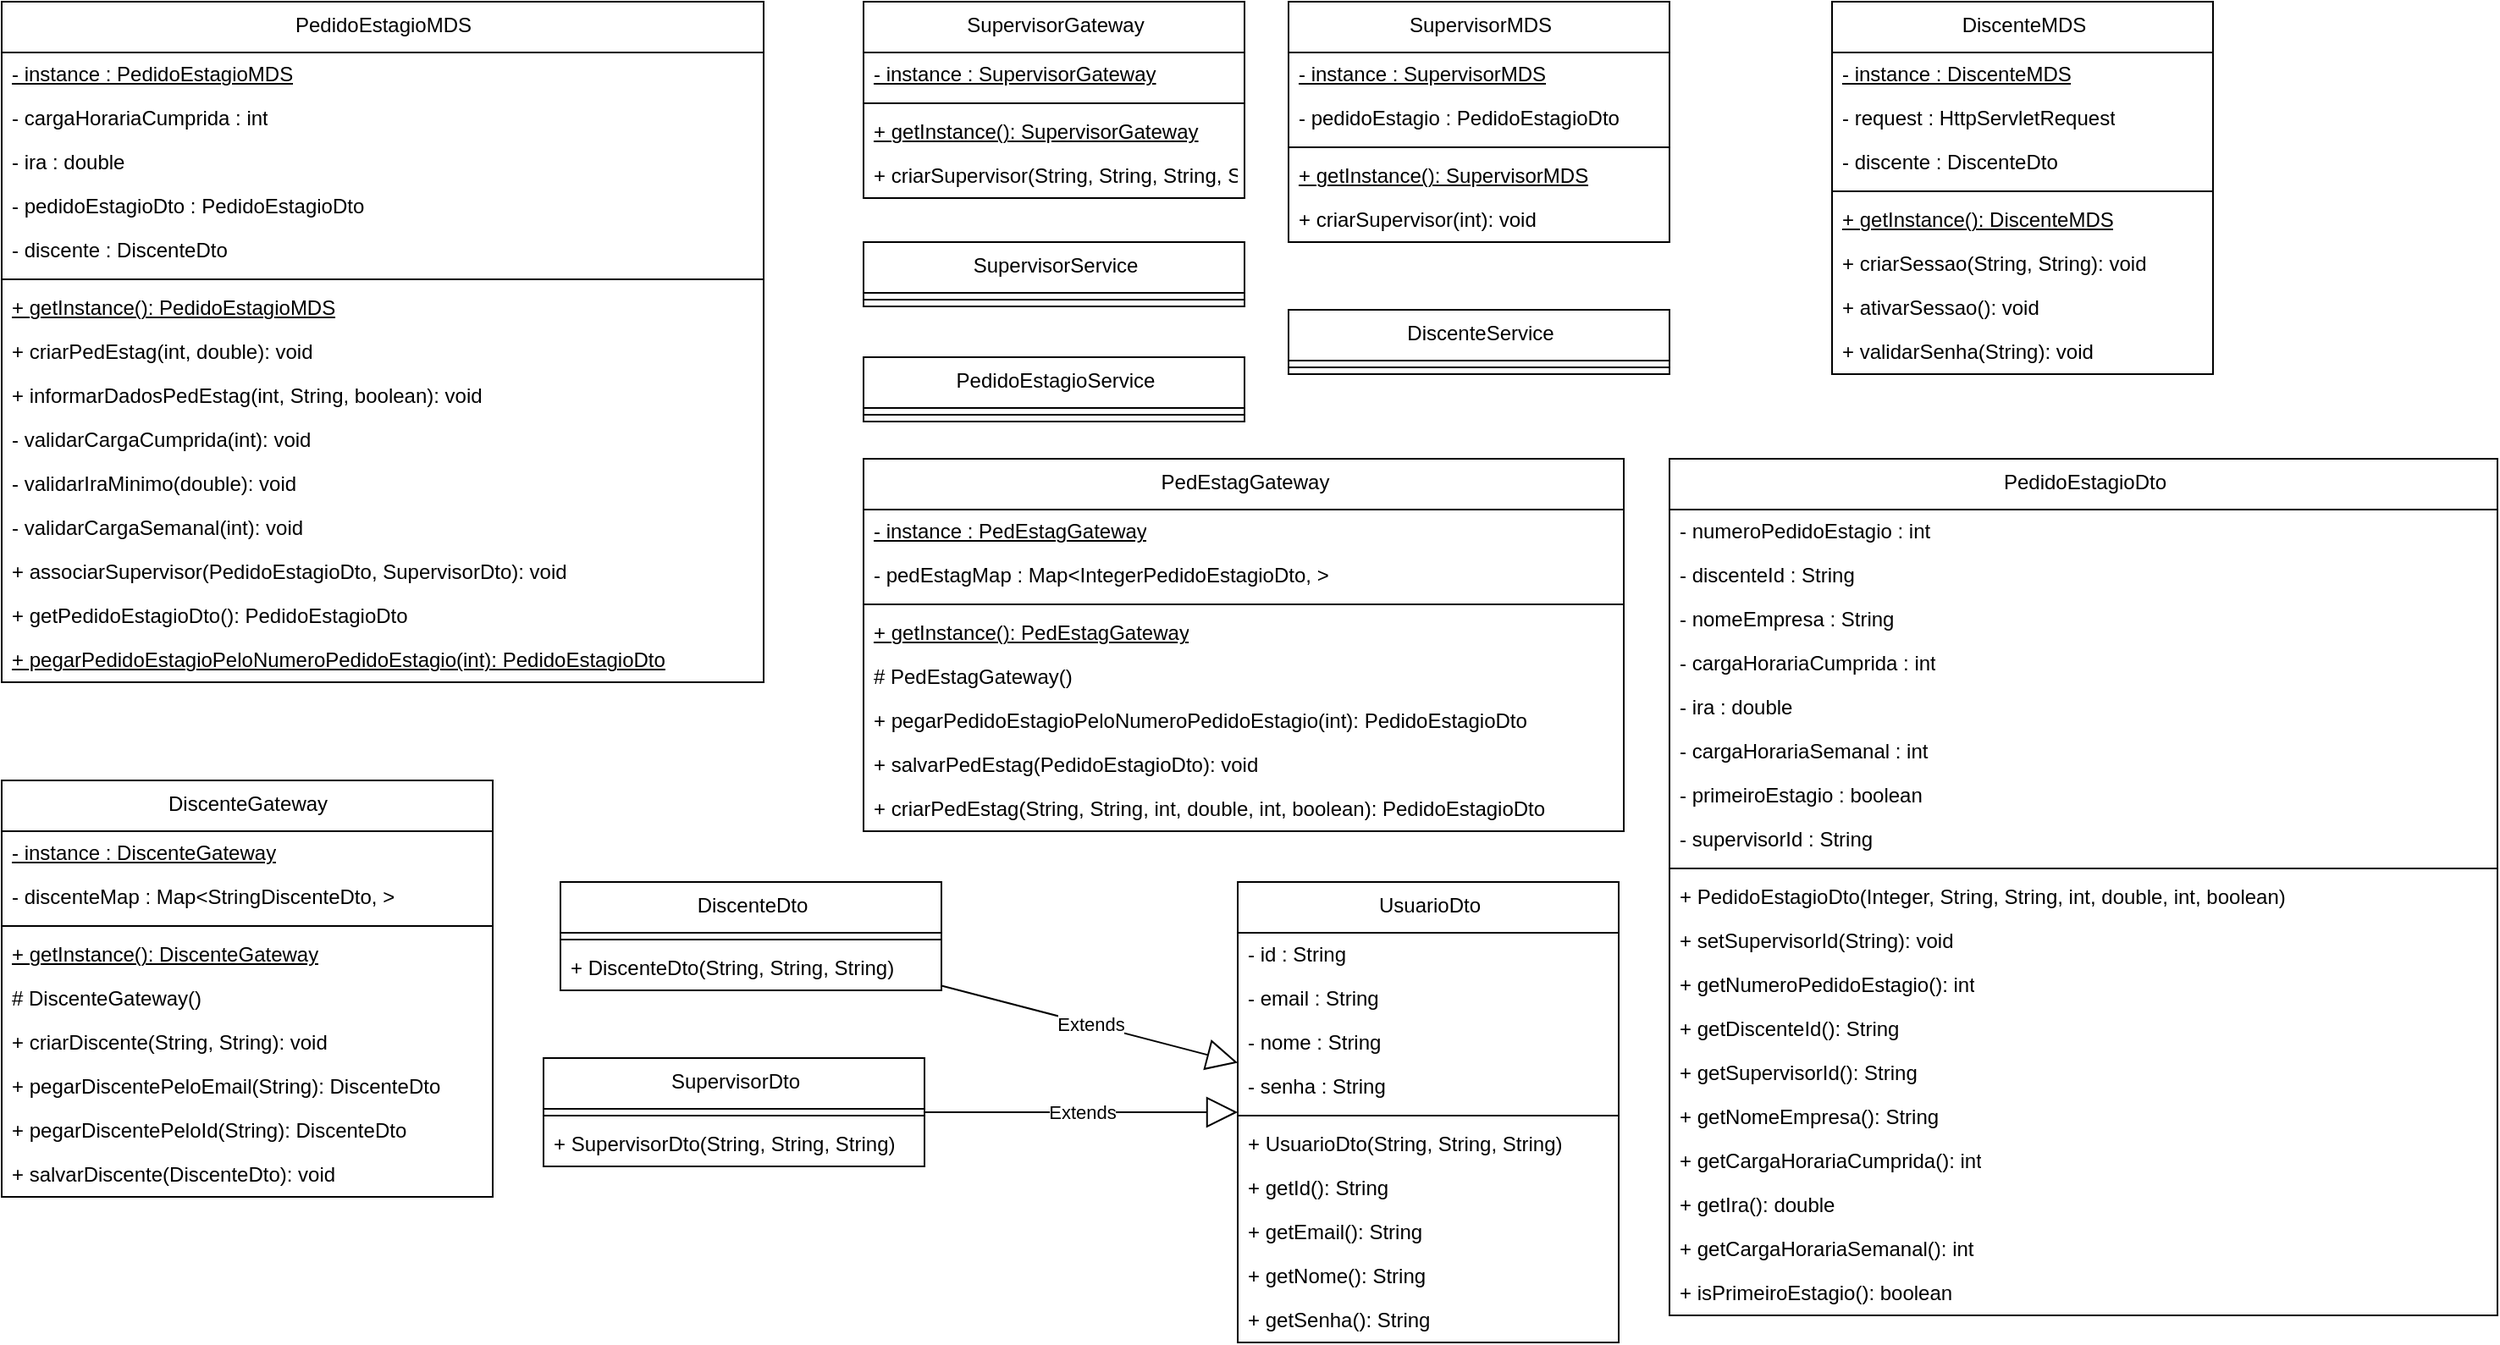 <mxfile>
    <diagram id="wIuH8ncp28_GqBe3SETP" name="Page-1">
        <mxGraphModel dx="1786" dy="-1254" grid="1" gridSize="10" guides="1" tooltips="1" connect="1" arrows="1" fold="1" page="1" pageScale="1" pageWidth="850" pageHeight="1100" math="0" shadow="0">
            <root>
                <mxCell id="0"/>
                <mxCell id="1" parent="0"/>
                <mxCell id="27" value="PedidoEstagioService" style="swimlane;fontStyle=0;align=center;verticalAlign=top;childLayout=stackLayout;horizontal=1;startSize=30;horizontalStack=0;resizeParent=1;resizeParentMax=0;resizeLast=0;collapsible=0;marginBottom=0;html=1;" parent="1" vertex="1">
                    <mxGeometry x="579" y="2590" width="225" height="38" as="geometry"/>
                </mxCell>
                <mxCell id="28" style="line;strokeWidth=1;fillColor=none;align=left;verticalAlign=middle;spacingTop=-1;spacingLeft=3;spacingRight=3;rotatable=0;labelPosition=right;points=[];portConstraint=eastwest;" parent="27" vertex="1">
                    <mxGeometry y="30" width="225" height="8" as="geometry"/>
                </mxCell>
                <mxCell id="30" value="DiscenteService" style="swimlane;fontStyle=0;align=center;verticalAlign=top;childLayout=stackLayout;horizontal=1;startSize=30;horizontalStack=0;resizeParent=1;resizeParentMax=0;resizeLast=0;collapsible=0;marginBottom=0;html=1;" parent="1" vertex="1">
                    <mxGeometry x="830" y="2562" width="225" height="38" as="geometry"/>
                </mxCell>
                <mxCell id="31" style="line;strokeWidth=1;fillColor=none;align=left;verticalAlign=middle;spacingTop=-1;spacingLeft=3;spacingRight=3;rotatable=0;labelPosition=right;points=[];portConstraint=eastwest;" parent="30" vertex="1">
                    <mxGeometry y="30" width="225" height="8" as="geometry"/>
                </mxCell>
                <mxCell id="33" value="SupervisorService" style="swimlane;fontStyle=0;align=center;verticalAlign=top;childLayout=stackLayout;horizontal=1;startSize=30;horizontalStack=0;resizeParent=1;resizeParentMax=0;resizeLast=0;collapsible=0;marginBottom=0;html=1;" parent="1" vertex="1">
                    <mxGeometry x="579" y="2522" width="225" height="38" as="geometry"/>
                </mxCell>
                <mxCell id="34" style="line;strokeWidth=1;fillColor=none;align=left;verticalAlign=middle;spacingTop=-1;spacingLeft=3;spacingRight=3;rotatable=0;labelPosition=right;points=[];portConstraint=eastwest;" parent="33" vertex="1">
                    <mxGeometry y="30" width="225" height="8" as="geometry"/>
                </mxCell>
                <mxCell id="36" value="SupervisorMDS" style="swimlane;fontStyle=0;align=center;verticalAlign=top;childLayout=stackLayout;horizontal=1;startSize=30;horizontalStack=0;resizeParent=1;resizeParentMax=0;resizeLast=0;collapsible=0;marginBottom=0;html=1;" parent="1" vertex="1">
                    <mxGeometry x="830" y="2380" width="225" height="142" as="geometry"/>
                </mxCell>
                <mxCell id="37" value="- instance : SupervisorMDS" style="text;html=1;strokeColor=none;fillColor=none;align=left;verticalAlign=middle;spacingLeft=4;spacingRight=4;overflow=hidden;rotatable=0;points=[[0,0.5],[1,0.5]];portConstraint=eastwest;fontStyle=4;" parent="36" vertex="1">
                    <mxGeometry y="30" width="225" height="26" as="geometry"/>
                </mxCell>
                <mxCell id="38" value="- pedidoEstagio : PedidoEstagioDto" style="text;html=1;strokeColor=none;fillColor=none;align=left;verticalAlign=middle;spacingLeft=4;spacingRight=4;overflow=hidden;rotatable=0;points=[[0,0.5],[1,0.5]];portConstraint=eastwest;" parent="36" vertex="1">
                    <mxGeometry y="56" width="225" height="26" as="geometry"/>
                </mxCell>
                <mxCell id="39" style="line;strokeWidth=1;fillColor=none;align=left;verticalAlign=middle;spacingTop=-1;spacingLeft=3;spacingRight=3;rotatable=0;labelPosition=right;points=[];portConstraint=eastwest;" parent="36" vertex="1">
                    <mxGeometry y="82" width="225" height="8" as="geometry"/>
                </mxCell>
                <mxCell id="40" value="+ getInstance(): SupervisorMDS" style="text;html=1;strokeColor=none;fillColor=none;align=left;verticalAlign=middle;spacingLeft=4;spacingRight=4;overflow=hidden;rotatable=0;points=[[0,0.5],[1,0.5]];portConstraint=eastwest;fontStyle=4;" parent="36" vertex="1">
                    <mxGeometry y="90" width="225" height="26" as="geometry"/>
                </mxCell>
                <mxCell id="41" value="+ criarSupervisor(int): void" style="text;html=1;strokeColor=none;fillColor=none;align=left;verticalAlign=middle;spacingLeft=4;spacingRight=4;overflow=hidden;rotatable=0;points=[[0,0.5],[1,0.5]];portConstraint=eastwest;" parent="36" vertex="1">
                    <mxGeometry y="116" width="225" height="26" as="geometry"/>
                </mxCell>
                <mxCell id="42" value="DiscenteMDS" style="swimlane;fontStyle=0;align=center;verticalAlign=top;childLayout=stackLayout;horizontal=1;startSize=30;horizontalStack=0;resizeParent=1;resizeParentMax=0;resizeLast=0;collapsible=0;marginBottom=0;html=1;" parent="1" vertex="1">
                    <mxGeometry x="1151" y="2380" width="225" height="220" as="geometry"/>
                </mxCell>
                <mxCell id="43" value="- instance : DiscenteMDS" style="text;html=1;strokeColor=none;fillColor=none;align=left;verticalAlign=middle;spacingLeft=4;spacingRight=4;overflow=hidden;rotatable=0;points=[[0,0.5],[1,0.5]];portConstraint=eastwest;fontStyle=4;" parent="42" vertex="1">
                    <mxGeometry y="30" width="225" height="26" as="geometry"/>
                </mxCell>
                <mxCell id="44" value="- request : HttpServletRequest" style="text;html=1;strokeColor=none;fillColor=none;align=left;verticalAlign=middle;spacingLeft=4;spacingRight=4;overflow=hidden;rotatable=0;points=[[0,0.5],[1,0.5]];portConstraint=eastwest;" parent="42" vertex="1">
                    <mxGeometry y="56" width="225" height="26" as="geometry"/>
                </mxCell>
                <mxCell id="45" value="- discente : DiscenteDto" style="text;html=1;strokeColor=none;fillColor=none;align=left;verticalAlign=middle;spacingLeft=4;spacingRight=4;overflow=hidden;rotatable=0;points=[[0,0.5],[1,0.5]];portConstraint=eastwest;" parent="42" vertex="1">
                    <mxGeometry y="82" width="225" height="26" as="geometry"/>
                </mxCell>
                <mxCell id="46" style="line;strokeWidth=1;fillColor=none;align=left;verticalAlign=middle;spacingTop=-1;spacingLeft=3;spacingRight=3;rotatable=0;labelPosition=right;points=[];portConstraint=eastwest;" parent="42" vertex="1">
                    <mxGeometry y="108" width="225" height="8" as="geometry"/>
                </mxCell>
                <mxCell id="47" value="+ getInstance(): DiscenteMDS" style="text;html=1;strokeColor=none;fillColor=none;align=left;verticalAlign=middle;spacingLeft=4;spacingRight=4;overflow=hidden;rotatable=0;points=[[0,0.5],[1,0.5]];portConstraint=eastwest;fontStyle=4;" parent="42" vertex="1">
                    <mxGeometry y="116" width="225" height="26" as="geometry"/>
                </mxCell>
                <mxCell id="48" value="+ criarSessao(String, String): void" style="text;html=1;strokeColor=none;fillColor=none;align=left;verticalAlign=middle;spacingLeft=4;spacingRight=4;overflow=hidden;rotatable=0;points=[[0,0.5],[1,0.5]];portConstraint=eastwest;" parent="42" vertex="1">
                    <mxGeometry y="142" width="225" height="26" as="geometry"/>
                </mxCell>
                <mxCell id="49" value="+ ativarSessao(): void" style="text;html=1;strokeColor=none;fillColor=none;align=left;verticalAlign=middle;spacingLeft=4;spacingRight=4;overflow=hidden;rotatable=0;points=[[0,0.5],[1,0.5]];portConstraint=eastwest;" parent="42" vertex="1">
                    <mxGeometry y="168" width="225" height="26" as="geometry"/>
                </mxCell>
                <mxCell id="50" value="+ validarSenha(String): void" style="text;html=1;strokeColor=none;fillColor=none;align=left;verticalAlign=middle;spacingLeft=4;spacingRight=4;overflow=hidden;rotatable=0;points=[[0,0.5],[1,0.5]];portConstraint=eastwest;" parent="42" vertex="1">
                    <mxGeometry y="194" width="225" height="26" as="geometry"/>
                </mxCell>
                <mxCell id="52" value="PedidoEstagioMDS" style="swimlane;fontStyle=0;align=center;verticalAlign=top;childLayout=stackLayout;horizontal=1;startSize=30;horizontalStack=0;resizeParent=1;resizeParentMax=0;resizeLast=0;collapsible=0;marginBottom=0;html=1;" parent="1" vertex="1">
                    <mxGeometry x="70" y="2380" width="450" height="402" as="geometry"/>
                </mxCell>
                <mxCell id="53" value="- instance : PedidoEstagioMDS" style="text;html=1;strokeColor=none;fillColor=none;align=left;verticalAlign=middle;spacingLeft=4;spacingRight=4;overflow=hidden;rotatable=0;points=[[0,0.5],[1,0.5]];portConstraint=eastwest;fontStyle=4;" parent="52" vertex="1">
                    <mxGeometry y="30" width="450" height="26" as="geometry"/>
                </mxCell>
                <mxCell id="54" value="- cargaHorariaCumprida : int" style="text;html=1;strokeColor=none;fillColor=none;align=left;verticalAlign=middle;spacingLeft=4;spacingRight=4;overflow=hidden;rotatable=0;points=[[0,0.5],[1,0.5]];portConstraint=eastwest;" parent="52" vertex="1">
                    <mxGeometry y="56" width="450" height="26" as="geometry"/>
                </mxCell>
                <mxCell id="55" value="- ira : double" style="text;html=1;strokeColor=none;fillColor=none;align=left;verticalAlign=middle;spacingLeft=4;spacingRight=4;overflow=hidden;rotatable=0;points=[[0,0.5],[1,0.5]];portConstraint=eastwest;" parent="52" vertex="1">
                    <mxGeometry y="82" width="450" height="26" as="geometry"/>
                </mxCell>
                <mxCell id="56" value="- pedidoEstagioDto : PedidoEstagioDto" style="text;html=1;strokeColor=none;fillColor=none;align=left;verticalAlign=middle;spacingLeft=4;spacingRight=4;overflow=hidden;rotatable=0;points=[[0,0.5],[1,0.5]];portConstraint=eastwest;" parent="52" vertex="1">
                    <mxGeometry y="108" width="450" height="26" as="geometry"/>
                </mxCell>
                <mxCell id="57" value="- discente : DiscenteDto" style="text;html=1;strokeColor=none;fillColor=none;align=left;verticalAlign=middle;spacingLeft=4;spacingRight=4;overflow=hidden;rotatable=0;points=[[0,0.5],[1,0.5]];portConstraint=eastwest;" parent="52" vertex="1">
                    <mxGeometry y="134" width="450" height="26" as="geometry"/>
                </mxCell>
                <mxCell id="58" style="line;strokeWidth=1;fillColor=none;align=left;verticalAlign=middle;spacingTop=-1;spacingLeft=3;spacingRight=3;rotatable=0;labelPosition=right;points=[];portConstraint=eastwest;" parent="52" vertex="1">
                    <mxGeometry y="160" width="450" height="8" as="geometry"/>
                </mxCell>
                <mxCell id="59" value="+ getInstance(): PedidoEstagioMDS" style="text;html=1;strokeColor=none;fillColor=none;align=left;verticalAlign=middle;spacingLeft=4;spacingRight=4;overflow=hidden;rotatable=0;points=[[0,0.5],[1,0.5]];portConstraint=eastwest;fontStyle=4;" parent="52" vertex="1">
                    <mxGeometry y="168" width="450" height="26" as="geometry"/>
                </mxCell>
                <mxCell id="60" value="+ criarPedEstag(int, double): void" style="text;html=1;strokeColor=none;fillColor=none;align=left;verticalAlign=middle;spacingLeft=4;spacingRight=4;overflow=hidden;rotatable=0;points=[[0,0.5],[1,0.5]];portConstraint=eastwest;" parent="52" vertex="1">
                    <mxGeometry y="194" width="450" height="26" as="geometry"/>
                </mxCell>
                <mxCell id="61" value="+ informarDadosPedEstag(int, String, boolean): void" style="text;html=1;strokeColor=none;fillColor=none;align=left;verticalAlign=middle;spacingLeft=4;spacingRight=4;overflow=hidden;rotatable=0;points=[[0,0.5],[1,0.5]];portConstraint=eastwest;" parent="52" vertex="1">
                    <mxGeometry y="220" width="450" height="26" as="geometry"/>
                </mxCell>
                <mxCell id="63" value="- validarCargaCumprida(int): void" style="text;html=1;strokeColor=none;fillColor=none;align=left;verticalAlign=middle;spacingLeft=4;spacingRight=4;overflow=hidden;rotatable=0;points=[[0,0.5],[1,0.5]];portConstraint=eastwest;" parent="52" vertex="1">
                    <mxGeometry y="246" width="450" height="26" as="geometry"/>
                </mxCell>
                <mxCell id="64" value="- validarIraMinimo(double): void" style="text;html=1;strokeColor=none;fillColor=none;align=left;verticalAlign=middle;spacingLeft=4;spacingRight=4;overflow=hidden;rotatable=0;points=[[0,0.5],[1,0.5]];portConstraint=eastwest;" parent="52" vertex="1">
                    <mxGeometry y="272" width="450" height="26" as="geometry"/>
                </mxCell>
                <mxCell id="65" value="- validarCargaSemanal(int): void" style="text;html=1;strokeColor=none;fillColor=none;align=left;verticalAlign=middle;spacingLeft=4;spacingRight=4;overflow=hidden;rotatable=0;points=[[0,0.5],[1,0.5]];portConstraint=eastwest;" parent="52" vertex="1">
                    <mxGeometry y="298" width="450" height="26" as="geometry"/>
                </mxCell>
                <mxCell id="66" value="+ associarSupervisor(PedidoEstagioDto, SupervisorDto): void" style="text;html=1;strokeColor=none;fillColor=none;align=left;verticalAlign=middle;spacingLeft=4;spacingRight=4;overflow=hidden;rotatable=0;points=[[0,0.5],[1,0.5]];portConstraint=eastwest;" parent="52" vertex="1">
                    <mxGeometry y="324" width="450" height="26" as="geometry"/>
                </mxCell>
                <mxCell id="68" value="+ getPedidoEstagioDto(): PedidoEstagioDto" style="text;html=1;strokeColor=none;fillColor=none;align=left;verticalAlign=middle;spacingLeft=4;spacingRight=4;overflow=hidden;rotatable=0;points=[[0,0.5],[1,0.5]];portConstraint=eastwest;" parent="52" vertex="1">
                    <mxGeometry y="350" width="450" height="26" as="geometry"/>
                </mxCell>
                <mxCell id="67" value="+ pegarPedidoEstagioPeloNumeroPedidoEstagio(int): PedidoEstagioDto" style="text;html=1;strokeColor=none;fillColor=none;align=left;verticalAlign=middle;spacingLeft=4;spacingRight=4;overflow=hidden;rotatable=0;points=[[0,0.5],[1,0.5]];portConstraint=eastwest;fontStyle=4;" parent="52" vertex="1">
                    <mxGeometry y="376" width="450" height="26" as="geometry"/>
                </mxCell>
                <mxCell id="72" value="SupervisorGateway" style="swimlane;fontStyle=0;align=center;verticalAlign=top;childLayout=stackLayout;horizontal=1;startSize=30;horizontalStack=0;resizeParent=1;resizeParentMax=0;resizeLast=0;collapsible=0;marginBottom=0;html=1;" parent="1" vertex="1">
                    <mxGeometry x="579" y="2380" width="225" height="116" as="geometry"/>
                </mxCell>
                <mxCell id="73" value="- instance : SupervisorGateway" style="text;html=1;strokeColor=none;fillColor=none;align=left;verticalAlign=middle;spacingLeft=4;spacingRight=4;overflow=hidden;rotatable=0;points=[[0,0.5],[1,0.5]];portConstraint=eastwest;fontStyle=4;" parent="72" vertex="1">
                    <mxGeometry y="30" width="225" height="26" as="geometry"/>
                </mxCell>
                <mxCell id="74" style="line;strokeWidth=1;fillColor=none;align=left;verticalAlign=middle;spacingTop=-1;spacingLeft=3;spacingRight=3;rotatable=0;labelPosition=right;points=[];portConstraint=eastwest;" parent="72" vertex="1">
                    <mxGeometry y="56" width="225" height="8" as="geometry"/>
                </mxCell>
                <mxCell id="75" value="+ getInstance(): SupervisorGateway" style="text;html=1;strokeColor=none;fillColor=none;align=left;verticalAlign=middle;spacingLeft=4;spacingRight=4;overflow=hidden;rotatable=0;points=[[0,0.5],[1,0.5]];portConstraint=eastwest;fontStyle=4;" parent="72" vertex="1">
                    <mxGeometry y="64" width="225" height="26" as="geometry"/>
                </mxCell>
                <mxCell id="77" value="+ criarSupervisor(String, String, String, String, String): SupervisorDto" style="text;html=1;strokeColor=none;fillColor=none;align=left;verticalAlign=middle;spacingLeft=4;spacingRight=4;overflow=hidden;rotatable=0;points=[[0,0.5],[1,0.5]];portConstraint=eastwest;" parent="72" vertex="1">
                    <mxGeometry y="90" width="225" height="26" as="geometry"/>
                </mxCell>
                <mxCell id="78" value="DiscenteGateway" style="swimlane;fontStyle=0;align=center;verticalAlign=top;childLayout=stackLayout;horizontal=1;startSize=30;horizontalStack=0;resizeParent=1;resizeParentMax=0;resizeLast=0;collapsible=0;marginBottom=0;html=1;" parent="1" vertex="1">
                    <mxGeometry x="70" y="2840" width="290" height="246" as="geometry"/>
                </mxCell>
                <mxCell id="79" value="- instance : DiscenteGateway" style="text;html=1;strokeColor=none;fillColor=none;align=left;verticalAlign=middle;spacingLeft=4;spacingRight=4;overflow=hidden;rotatable=0;points=[[0,0.5],[1,0.5]];portConstraint=eastwest;fontStyle=4;" parent="78" vertex="1">
                    <mxGeometry y="30" width="290" height="26" as="geometry"/>
                </mxCell>
                <mxCell id="80" value="- discenteMap : Map&lt;String,DiscenteDto&gt;&amp;lt;StringDiscenteDto, &amp;gt;" style="text;html=1;strokeColor=none;fillColor=none;align=left;verticalAlign=middle;spacingLeft=4;spacingRight=4;overflow=hidden;rotatable=0;points=[[0,0.5],[1,0.5]];portConstraint=eastwest;" parent="78" vertex="1">
                    <mxGeometry y="56" width="290" height="26" as="geometry"/>
                </mxCell>
                <mxCell id="81" style="line;strokeWidth=1;fillColor=none;align=left;verticalAlign=middle;spacingTop=-1;spacingLeft=3;spacingRight=3;rotatable=0;labelPosition=right;points=[];portConstraint=eastwest;" parent="78" vertex="1">
                    <mxGeometry y="82" width="290" height="8" as="geometry"/>
                </mxCell>
                <mxCell id="82" value="+ getInstance(): DiscenteGateway" style="text;html=1;strokeColor=none;fillColor=none;align=left;verticalAlign=middle;spacingLeft=4;spacingRight=4;overflow=hidden;rotatable=0;points=[[0,0.5],[1,0.5]];portConstraint=eastwest;fontStyle=4;" parent="78" vertex="1">
                    <mxGeometry y="90" width="290" height="26" as="geometry"/>
                </mxCell>
                <mxCell id="83" value="# DiscenteGateway()" style="text;html=1;strokeColor=none;fillColor=none;align=left;verticalAlign=middle;spacingLeft=4;spacingRight=4;overflow=hidden;rotatable=0;points=[[0,0.5],[1,0.5]];portConstraint=eastwest;" parent="78" vertex="1">
                    <mxGeometry y="116" width="290" height="26" as="geometry"/>
                </mxCell>
                <mxCell id="84" value="+ criarDiscente(String, String): void" style="text;html=1;strokeColor=none;fillColor=none;align=left;verticalAlign=middle;spacingLeft=4;spacingRight=4;overflow=hidden;rotatable=0;points=[[0,0.5],[1,0.5]];portConstraint=eastwest;" parent="78" vertex="1">
                    <mxGeometry y="142" width="290" height="26" as="geometry"/>
                </mxCell>
                <mxCell id="85" value="+ pegarDiscentePeloEmail(String): DiscenteDto" style="text;html=1;strokeColor=none;fillColor=none;align=left;verticalAlign=middle;spacingLeft=4;spacingRight=4;overflow=hidden;rotatable=0;points=[[0,0.5],[1,0.5]];portConstraint=eastwest;" parent="78" vertex="1">
                    <mxGeometry y="168" width="290" height="26" as="geometry"/>
                </mxCell>
                <mxCell id="86" value="+ pegarDiscentePeloId(String): DiscenteDto" style="text;html=1;strokeColor=none;fillColor=none;align=left;verticalAlign=middle;spacingLeft=4;spacingRight=4;overflow=hidden;rotatable=0;points=[[0,0.5],[1,0.5]];portConstraint=eastwest;" parent="78" vertex="1">
                    <mxGeometry y="194" width="290" height="26" as="geometry"/>
                </mxCell>
                <mxCell id="87" value="+ salvarDiscente(DiscenteDto): void" style="text;html=1;strokeColor=none;fillColor=none;align=left;verticalAlign=middle;spacingLeft=4;spacingRight=4;overflow=hidden;rotatable=0;points=[[0,0.5],[1,0.5]];portConstraint=eastwest;" parent="78" vertex="1">
                    <mxGeometry y="220" width="290" height="26" as="geometry"/>
                </mxCell>
                <mxCell id="88" value="PedEstagGateway" style="swimlane;fontStyle=0;align=center;verticalAlign=top;childLayout=stackLayout;horizontal=1;startSize=30;horizontalStack=0;resizeParent=1;resizeParentMax=0;resizeLast=0;collapsible=0;marginBottom=0;html=1;" parent="1" vertex="1">
                    <mxGeometry x="579" y="2650" width="449" height="220" as="geometry"/>
                </mxCell>
                <mxCell id="89" value="- instance : PedEstagGateway" style="text;html=1;strokeColor=none;fillColor=none;align=left;verticalAlign=middle;spacingLeft=4;spacingRight=4;overflow=hidden;rotatable=0;points=[[0,0.5],[1,0.5]];portConstraint=eastwest;fontStyle=4;" parent="88" vertex="1">
                    <mxGeometry y="30" width="449" height="26" as="geometry"/>
                </mxCell>
                <mxCell id="90" value="- pedEstagMap : Map&lt;Integer,PedidoEstagioDto&gt;&amp;lt;IntegerPedidoEstagioDto, &amp;gt;" style="text;html=1;strokeColor=none;fillColor=none;align=left;verticalAlign=middle;spacingLeft=4;spacingRight=4;overflow=hidden;rotatable=0;points=[[0,0.5],[1,0.5]];portConstraint=eastwest;" parent="88" vertex="1">
                    <mxGeometry y="56" width="449" height="26" as="geometry"/>
                </mxCell>
                <mxCell id="91" style="line;strokeWidth=1;fillColor=none;align=left;verticalAlign=middle;spacingTop=-1;spacingLeft=3;spacingRight=3;rotatable=0;labelPosition=right;points=[];portConstraint=eastwest;" parent="88" vertex="1">
                    <mxGeometry y="82" width="449" height="8" as="geometry"/>
                </mxCell>
                <mxCell id="92" value="+ getInstance(): PedEstagGateway" style="text;html=1;strokeColor=none;fillColor=none;align=left;verticalAlign=middle;spacingLeft=4;spacingRight=4;overflow=hidden;rotatable=0;points=[[0,0.5],[1,0.5]];portConstraint=eastwest;fontStyle=4;" parent="88" vertex="1">
                    <mxGeometry y="90" width="449" height="26" as="geometry"/>
                </mxCell>
                <mxCell id="93" value="# PedEstagGateway()" style="text;html=1;strokeColor=none;fillColor=none;align=left;verticalAlign=middle;spacingLeft=4;spacingRight=4;overflow=hidden;rotatable=0;points=[[0,0.5],[1,0.5]];portConstraint=eastwest;" parent="88" vertex="1">
                    <mxGeometry y="116" width="449" height="26" as="geometry"/>
                </mxCell>
                <mxCell id="94" value="+ pegarPedidoEstagioPeloNumeroPedidoEstagio(int): PedidoEstagioDto" style="text;html=1;strokeColor=none;fillColor=none;align=left;verticalAlign=middle;spacingLeft=4;spacingRight=4;overflow=hidden;rotatable=0;points=[[0,0.5],[1,0.5]];portConstraint=eastwest;" parent="88" vertex="1">
                    <mxGeometry y="142" width="449" height="26" as="geometry"/>
                </mxCell>
                <mxCell id="95" value="+ salvarPedEstag(PedidoEstagioDto): void" style="text;html=1;strokeColor=none;fillColor=none;align=left;verticalAlign=middle;spacingLeft=4;spacingRight=4;overflow=hidden;rotatable=0;points=[[0,0.5],[1,0.5]];portConstraint=eastwest;" parent="88" vertex="1">
                    <mxGeometry y="168" width="449" height="26" as="geometry"/>
                </mxCell>
                <mxCell id="96" value="+ criarPedEstag(String, String, int, double, int, boolean): PedidoEstagioDto" style="text;html=1;strokeColor=none;fillColor=none;align=left;verticalAlign=middle;spacingLeft=4;spacingRight=4;overflow=hidden;rotatable=0;points=[[0,0.5],[1,0.5]];portConstraint=eastwest;" parent="88" vertex="1">
                    <mxGeometry y="194" width="449" height="26" as="geometry"/>
                </mxCell>
                <mxCell id="104" value="DiscenteDto" style="swimlane;fontStyle=0;align=center;verticalAlign=top;childLayout=stackLayout;horizontal=1;startSize=30;horizontalStack=0;resizeParent=1;resizeParentMax=0;resizeLast=0;collapsible=0;marginBottom=0;html=1;" parent="1" vertex="1">
                    <mxGeometry x="400" y="2900" width="225" height="64" as="geometry"/>
                </mxCell>
                <mxCell id="105" style="line;strokeWidth=1;fillColor=none;align=left;verticalAlign=middle;spacingTop=-1;spacingLeft=3;spacingRight=3;rotatable=0;labelPosition=right;points=[];portConstraint=eastwest;" parent="104" vertex="1">
                    <mxGeometry y="30" width="225" height="8" as="geometry"/>
                </mxCell>
                <mxCell id="106" value="+ DiscenteDto(String, String, String)" style="text;html=1;strokeColor=none;fillColor=none;align=left;verticalAlign=middle;spacingLeft=4;spacingRight=4;overflow=hidden;rotatable=0;points=[[0,0.5],[1,0.5]];portConstraint=eastwest;" parent="104" vertex="1">
                    <mxGeometry y="38" width="225" height="26" as="geometry"/>
                </mxCell>
                <mxCell id="107" value="PedidoEstagioDto" style="swimlane;fontStyle=0;align=center;verticalAlign=top;childLayout=stackLayout;horizontal=1;startSize=30;horizontalStack=0;resizeParent=1;resizeParentMax=0;resizeLast=0;collapsible=0;marginBottom=0;html=1;" parent="1" vertex="1">
                    <mxGeometry x="1055" y="2650" width="489" height="506" as="geometry"/>
                </mxCell>
                <mxCell id="108" value="- numeroPedidoEstagio : int" style="text;html=1;strokeColor=none;fillColor=none;align=left;verticalAlign=middle;spacingLeft=4;spacingRight=4;overflow=hidden;rotatable=0;points=[[0,0.5],[1,0.5]];portConstraint=eastwest;" parent="107" vertex="1">
                    <mxGeometry y="30" width="489" height="26" as="geometry"/>
                </mxCell>
                <mxCell id="109" value="- discenteId : String" style="text;html=1;strokeColor=none;fillColor=none;align=left;verticalAlign=middle;spacingLeft=4;spacingRight=4;overflow=hidden;rotatable=0;points=[[0,0.5],[1,0.5]];portConstraint=eastwest;" parent="107" vertex="1">
                    <mxGeometry y="56" width="489" height="26" as="geometry"/>
                </mxCell>
                <mxCell id="110" value="- nomeEmpresa : String" style="text;html=1;strokeColor=none;fillColor=none;align=left;verticalAlign=middle;spacingLeft=4;spacingRight=4;overflow=hidden;rotatable=0;points=[[0,0.5],[1,0.5]];portConstraint=eastwest;" parent="107" vertex="1">
                    <mxGeometry y="82" width="489" height="26" as="geometry"/>
                </mxCell>
                <mxCell id="111" value="- cargaHorariaCumprida : int" style="text;html=1;strokeColor=none;fillColor=none;align=left;verticalAlign=middle;spacingLeft=4;spacingRight=4;overflow=hidden;rotatable=0;points=[[0,0.5],[1,0.5]];portConstraint=eastwest;" parent="107" vertex="1">
                    <mxGeometry y="108" width="489" height="26" as="geometry"/>
                </mxCell>
                <mxCell id="112" value="- ira : double" style="text;html=1;strokeColor=none;fillColor=none;align=left;verticalAlign=middle;spacingLeft=4;spacingRight=4;overflow=hidden;rotatable=0;points=[[0,0.5],[1,0.5]];portConstraint=eastwest;" parent="107" vertex="1">
                    <mxGeometry y="134" width="489" height="26" as="geometry"/>
                </mxCell>
                <mxCell id="113" value="- cargaHorariaSemanal : int" style="text;html=1;strokeColor=none;fillColor=none;align=left;verticalAlign=middle;spacingLeft=4;spacingRight=4;overflow=hidden;rotatable=0;points=[[0,0.5],[1,0.5]];portConstraint=eastwest;" parent="107" vertex="1">
                    <mxGeometry y="160" width="489" height="26" as="geometry"/>
                </mxCell>
                <mxCell id="114" value="- primeiroEstagio : boolean" style="text;html=1;strokeColor=none;fillColor=none;align=left;verticalAlign=middle;spacingLeft=4;spacingRight=4;overflow=hidden;rotatable=0;points=[[0,0.5],[1,0.5]];portConstraint=eastwest;" parent="107" vertex="1">
                    <mxGeometry y="186" width="489" height="26" as="geometry"/>
                </mxCell>
                <mxCell id="115" value="- supervisorId : String" style="text;html=1;strokeColor=none;fillColor=none;align=left;verticalAlign=middle;spacingLeft=4;spacingRight=4;overflow=hidden;rotatable=0;points=[[0,0.5],[1,0.5]];portConstraint=eastwest;" parent="107" vertex="1">
                    <mxGeometry y="212" width="489" height="26" as="geometry"/>
                </mxCell>
                <mxCell id="116" style="line;strokeWidth=1;fillColor=none;align=left;verticalAlign=middle;spacingTop=-1;spacingLeft=3;spacingRight=3;rotatable=0;labelPosition=right;points=[];portConstraint=eastwest;" parent="107" vertex="1">
                    <mxGeometry y="238" width="489" height="8" as="geometry"/>
                </mxCell>
                <mxCell id="117" value="+ PedidoEstagioDto(Integer, String, String, int, double, int, boolean)" style="text;html=1;strokeColor=none;fillColor=none;align=left;verticalAlign=middle;spacingLeft=4;spacingRight=4;overflow=hidden;rotatable=0;points=[[0,0.5],[1,0.5]];portConstraint=eastwest;" parent="107" vertex="1">
                    <mxGeometry y="246" width="489" height="26" as="geometry"/>
                </mxCell>
                <mxCell id="118" value="+ setSupervisorId(String): void" style="text;html=1;strokeColor=none;fillColor=none;align=left;verticalAlign=middle;spacingLeft=4;spacingRight=4;overflow=hidden;rotatable=0;points=[[0,0.5],[1,0.5]];portConstraint=eastwest;" parent="107" vertex="1">
                    <mxGeometry y="272" width="489" height="26" as="geometry"/>
                </mxCell>
                <mxCell id="119" value="+ getNumeroPedidoEstagio(): int" style="text;html=1;strokeColor=none;fillColor=none;align=left;verticalAlign=middle;spacingLeft=4;spacingRight=4;overflow=hidden;rotatable=0;points=[[0,0.5],[1,0.5]];portConstraint=eastwest;" parent="107" vertex="1">
                    <mxGeometry y="298" width="489" height="26" as="geometry"/>
                </mxCell>
                <mxCell id="120" value="+ getDiscenteId(): String" style="text;html=1;strokeColor=none;fillColor=none;align=left;verticalAlign=middle;spacingLeft=4;spacingRight=4;overflow=hidden;rotatable=0;points=[[0,0.5],[1,0.5]];portConstraint=eastwest;" parent="107" vertex="1">
                    <mxGeometry y="324" width="489" height="26" as="geometry"/>
                </mxCell>
                <mxCell id="121" value="+ getSupervisorId(): String" style="text;html=1;strokeColor=none;fillColor=none;align=left;verticalAlign=middle;spacingLeft=4;spacingRight=4;overflow=hidden;rotatable=0;points=[[0,0.5],[1,0.5]];portConstraint=eastwest;" parent="107" vertex="1">
                    <mxGeometry y="350" width="489" height="26" as="geometry"/>
                </mxCell>
                <mxCell id="122" value="+ getNomeEmpresa(): String" style="text;html=1;strokeColor=none;fillColor=none;align=left;verticalAlign=middle;spacingLeft=4;spacingRight=4;overflow=hidden;rotatable=0;points=[[0,0.5],[1,0.5]];portConstraint=eastwest;" parent="107" vertex="1">
                    <mxGeometry y="376" width="489" height="26" as="geometry"/>
                </mxCell>
                <mxCell id="123" value="+ getCargaHorariaCumprida(): int" style="text;html=1;strokeColor=none;fillColor=none;align=left;verticalAlign=middle;spacingLeft=4;spacingRight=4;overflow=hidden;rotatable=0;points=[[0,0.5],[1,0.5]];portConstraint=eastwest;" parent="107" vertex="1">
                    <mxGeometry y="402" width="489" height="26" as="geometry"/>
                </mxCell>
                <mxCell id="124" value="+ getIra(): double" style="text;html=1;strokeColor=none;fillColor=none;align=left;verticalAlign=middle;spacingLeft=4;spacingRight=4;overflow=hidden;rotatable=0;points=[[0,0.5],[1,0.5]];portConstraint=eastwest;" parent="107" vertex="1">
                    <mxGeometry y="428" width="489" height="26" as="geometry"/>
                </mxCell>
                <mxCell id="125" value="+ getCargaHorariaSemanal(): int" style="text;html=1;strokeColor=none;fillColor=none;align=left;verticalAlign=middle;spacingLeft=4;spacingRight=4;overflow=hidden;rotatable=0;points=[[0,0.5],[1,0.5]];portConstraint=eastwest;" parent="107" vertex="1">
                    <mxGeometry y="454" width="489" height="26" as="geometry"/>
                </mxCell>
                <mxCell id="126" value="+ isPrimeiroEstagio(): boolean" style="text;html=1;strokeColor=none;fillColor=none;align=left;verticalAlign=middle;spacingLeft=4;spacingRight=4;overflow=hidden;rotatable=0;points=[[0,0.5],[1,0.5]];portConstraint=eastwest;" parent="107" vertex="1">
                    <mxGeometry y="480" width="489" height="26" as="geometry"/>
                </mxCell>
                <mxCell id="130" value="UsuarioDto" style="swimlane;fontStyle=0;align=center;verticalAlign=top;childLayout=stackLayout;horizontal=1;startSize=30;horizontalStack=0;resizeParent=1;resizeParentMax=0;resizeLast=0;collapsible=0;marginBottom=0;html=1;" parent="1" vertex="1">
                    <mxGeometry x="800" y="2900" width="225" height="272" as="geometry"/>
                </mxCell>
                <mxCell id="131" value="- id : String" style="text;html=1;strokeColor=none;fillColor=none;align=left;verticalAlign=middle;spacingLeft=4;spacingRight=4;overflow=hidden;rotatable=0;points=[[0,0.5],[1,0.5]];portConstraint=eastwest;" parent="130" vertex="1">
                    <mxGeometry y="30" width="225" height="26" as="geometry"/>
                </mxCell>
                <mxCell id="132" value="- email : String" style="text;html=1;strokeColor=none;fillColor=none;align=left;verticalAlign=middle;spacingLeft=4;spacingRight=4;overflow=hidden;rotatable=0;points=[[0,0.5],[1,0.5]];portConstraint=eastwest;" parent="130" vertex="1">
                    <mxGeometry y="56" width="225" height="26" as="geometry"/>
                </mxCell>
                <mxCell id="133" value="- nome : String" style="text;html=1;strokeColor=none;fillColor=none;align=left;verticalAlign=middle;spacingLeft=4;spacingRight=4;overflow=hidden;rotatable=0;points=[[0,0.5],[1,0.5]];portConstraint=eastwest;" parent="130" vertex="1">
                    <mxGeometry y="82" width="225" height="26" as="geometry"/>
                </mxCell>
                <mxCell id="134" value="- senha : String" style="text;html=1;strokeColor=none;fillColor=none;align=left;verticalAlign=middle;spacingLeft=4;spacingRight=4;overflow=hidden;rotatable=0;points=[[0,0.5],[1,0.5]];portConstraint=eastwest;" parent="130" vertex="1">
                    <mxGeometry y="108" width="225" height="26" as="geometry"/>
                </mxCell>
                <mxCell id="135" style="line;strokeWidth=1;fillColor=none;align=left;verticalAlign=middle;spacingTop=-1;spacingLeft=3;spacingRight=3;rotatable=0;labelPosition=right;points=[];portConstraint=eastwest;" parent="130" vertex="1">
                    <mxGeometry y="134" width="225" height="8" as="geometry"/>
                </mxCell>
                <mxCell id="136" value="+ UsuarioDto(String, String, String)" style="text;html=1;strokeColor=none;fillColor=none;align=left;verticalAlign=middle;spacingLeft=4;spacingRight=4;overflow=hidden;rotatable=0;points=[[0,0.5],[1,0.5]];portConstraint=eastwest;" parent="130" vertex="1">
                    <mxGeometry y="142" width="225" height="26" as="geometry"/>
                </mxCell>
                <mxCell id="137" value="+ getId(): String" style="text;html=1;strokeColor=none;fillColor=none;align=left;verticalAlign=middle;spacingLeft=4;spacingRight=4;overflow=hidden;rotatable=0;points=[[0,0.5],[1,0.5]];portConstraint=eastwest;" parent="130" vertex="1">
                    <mxGeometry y="168" width="225" height="26" as="geometry"/>
                </mxCell>
                <mxCell id="138" value="+ getEmail(): String" style="text;html=1;strokeColor=none;fillColor=none;align=left;verticalAlign=middle;spacingLeft=4;spacingRight=4;overflow=hidden;rotatable=0;points=[[0,0.5],[1,0.5]];portConstraint=eastwest;" parent="130" vertex="1">
                    <mxGeometry y="194" width="225" height="26" as="geometry"/>
                </mxCell>
                <mxCell id="139" value="+ getNome(): String" style="text;html=1;strokeColor=none;fillColor=none;align=left;verticalAlign=middle;spacingLeft=4;spacingRight=4;overflow=hidden;rotatable=0;points=[[0,0.5],[1,0.5]];portConstraint=eastwest;" parent="130" vertex="1">
                    <mxGeometry y="220" width="225" height="26" as="geometry"/>
                </mxCell>
                <mxCell id="140" value="+ getSenha(): String" style="text;html=1;strokeColor=none;fillColor=none;align=left;verticalAlign=middle;spacingLeft=4;spacingRight=4;overflow=hidden;rotatable=0;points=[[0,0.5],[1,0.5]];portConstraint=eastwest;" parent="130" vertex="1">
                    <mxGeometry y="246" width="225" height="26" as="geometry"/>
                </mxCell>
                <mxCell id="147" value="Extends" style="endArrow=block;endSize=16;endFill=0;html=1" parent="1" source="104" target="130" edge="1">
                    <mxGeometry width="160" relative="1" as="geometry"/>
                </mxCell>
                <mxCell id="148" value="Extends" style="endArrow=block;endSize=16;endFill=0;html=1" parent="1" source="127" target="130" edge="1">
                    <mxGeometry width="160" relative="1" as="geometry"/>
                </mxCell>
                <mxCell id="127" value="SupervisorDto" style="swimlane;fontStyle=0;align=center;verticalAlign=top;childLayout=stackLayout;horizontal=1;startSize=30;horizontalStack=0;resizeParent=1;resizeParentMax=0;resizeLast=0;collapsible=0;marginBottom=0;html=1;" parent="1" vertex="1">
                    <mxGeometry x="390" y="3004" width="225" height="64" as="geometry"/>
                </mxCell>
                <mxCell id="128" style="line;strokeWidth=1;fillColor=none;align=left;verticalAlign=middle;spacingTop=-1;spacingLeft=3;spacingRight=3;rotatable=0;labelPosition=right;points=[];portConstraint=eastwest;" parent="127" vertex="1">
                    <mxGeometry y="30" width="225" height="8" as="geometry"/>
                </mxCell>
                <mxCell id="129" value="+ SupervisorDto(String, String, String)" style="text;html=1;strokeColor=none;fillColor=none;align=left;verticalAlign=middle;spacingLeft=4;spacingRight=4;overflow=hidden;rotatable=0;points=[[0,0.5],[1,0.5]];portConstraint=eastwest;" parent="127" vertex="1">
                    <mxGeometry y="38" width="225" height="26" as="geometry"/>
                </mxCell>
            </root>
        </mxGraphModel>
    </diagram>
</mxfile>